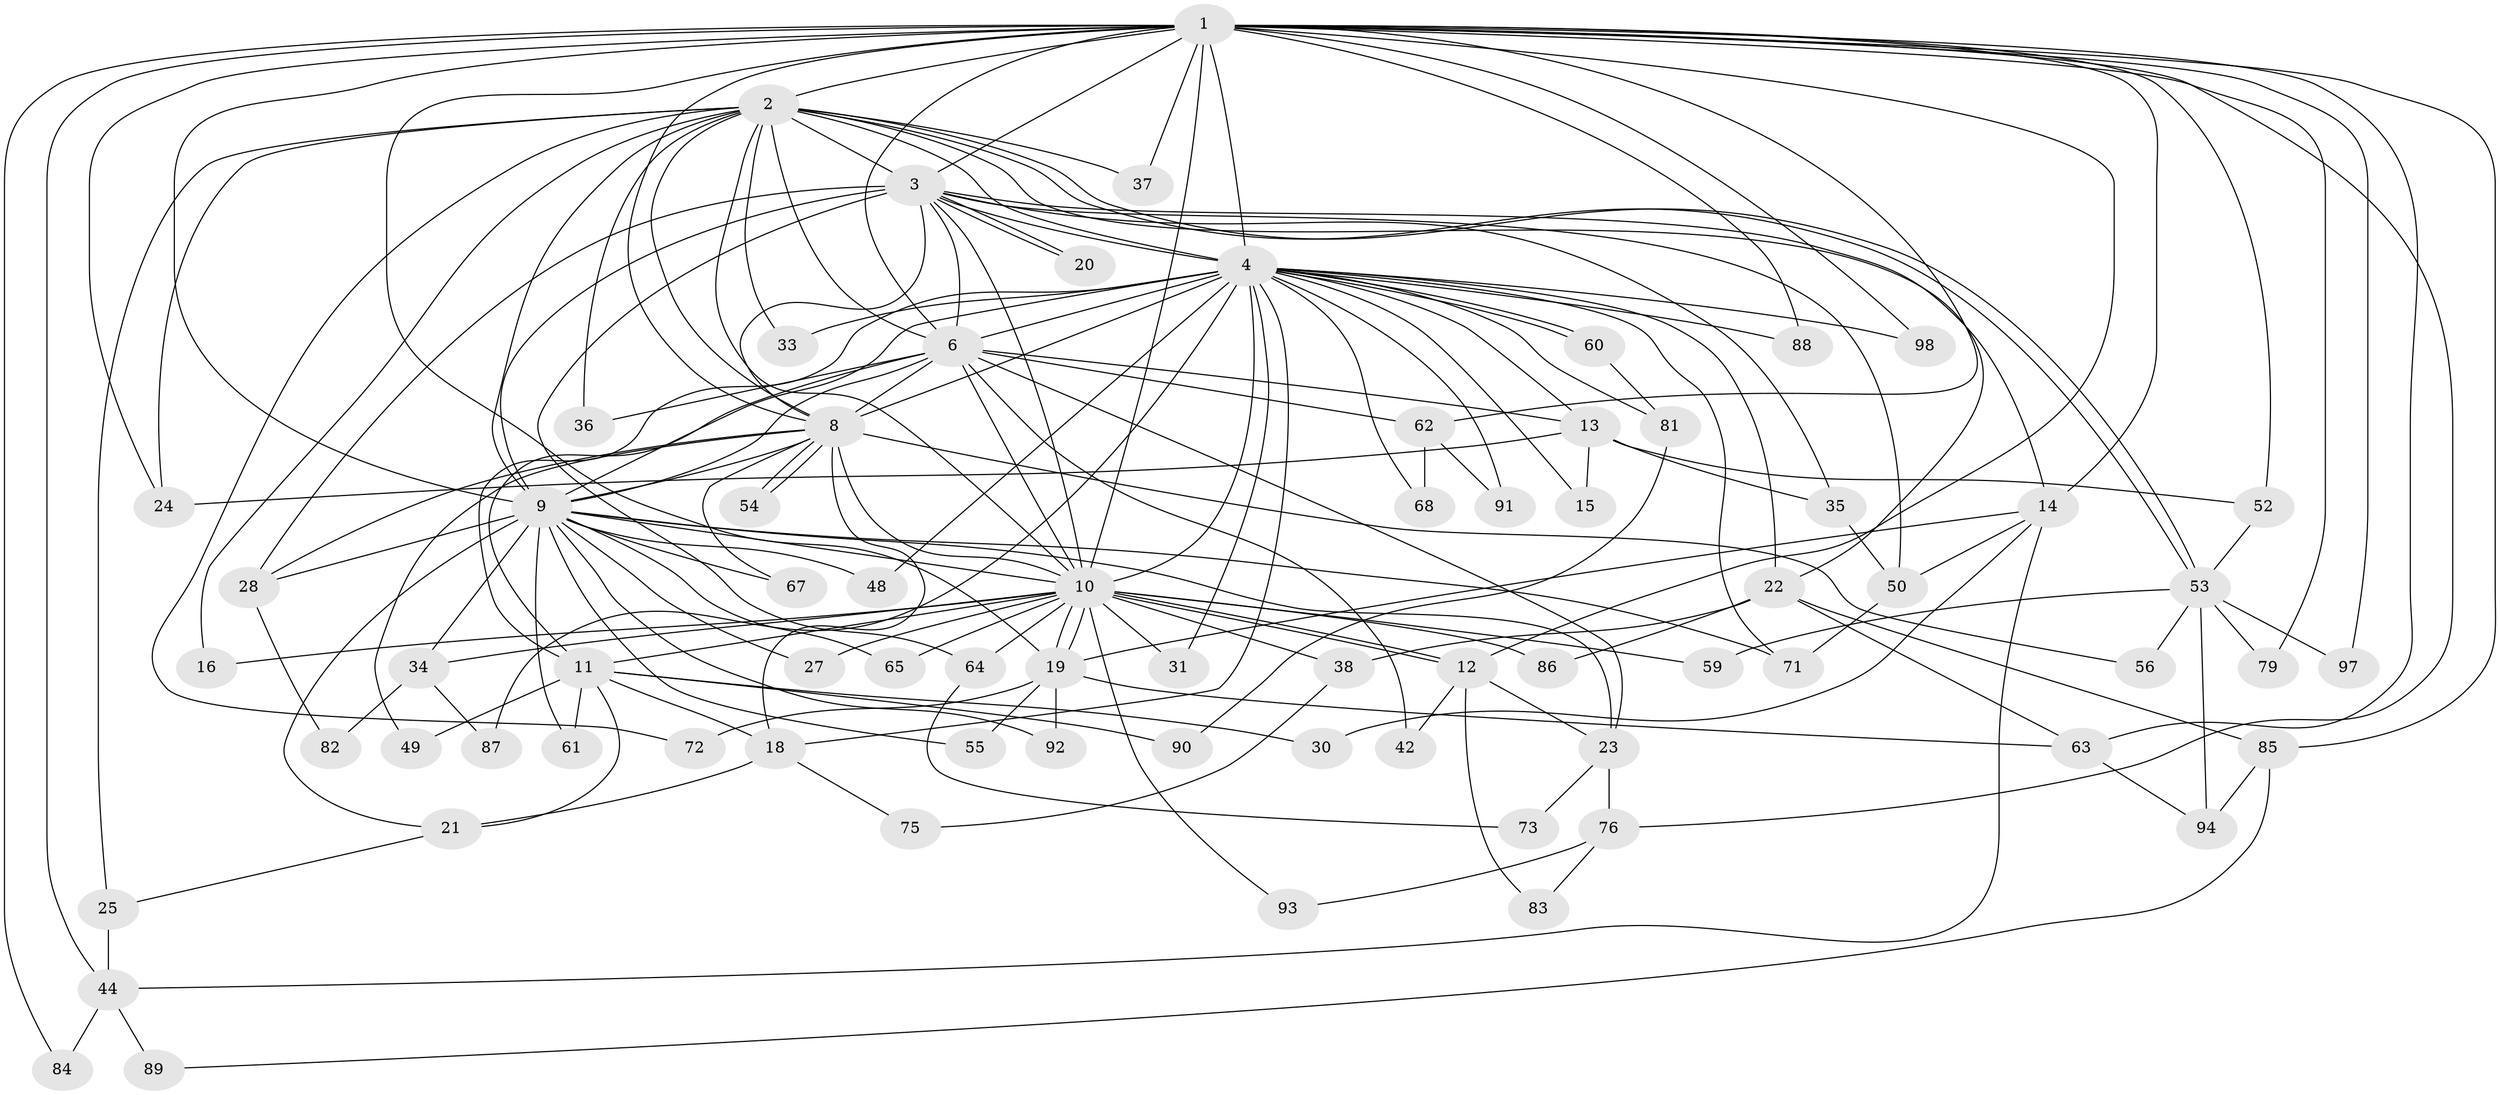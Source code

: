 // Generated by graph-tools (version 1.1) at 2025/51/02/27/25 19:51:53]
// undirected, 73 vertices, 173 edges
graph export_dot {
graph [start="1"]
  node [color=gray90,style=filled];
  1 [super="+5"];
  2 [super="+43"];
  3 [super="+40"];
  4 [super="+7"];
  6 [super="+74"];
  8 [super="+32"];
  9 [super="+77"];
  10 [super="+29"];
  11 [super="+17"];
  12 [super="+46"];
  13 [super="+39"];
  14 [super="+58"];
  15 [super="+66"];
  16;
  18 [super="+26"];
  19 [super="+45"];
  20;
  21;
  22 [super="+47"];
  23 [super="+51"];
  24;
  25 [super="+80"];
  27;
  28 [super="+41"];
  30;
  31;
  33;
  34;
  35;
  36;
  37;
  38;
  42;
  44 [super="+70"];
  48;
  49;
  50 [super="+69"];
  52 [super="+57"];
  53;
  54;
  55;
  56;
  59;
  60;
  61;
  62;
  63 [super="+78"];
  64;
  65;
  67;
  68;
  71 [super="+96"];
  72;
  73;
  75;
  76;
  79;
  81;
  82;
  83;
  84;
  85;
  86;
  87;
  88;
  89;
  90;
  91;
  92;
  93;
  94 [super="+95"];
  97;
  98;
  1 -- 2 [weight=2];
  1 -- 3 [weight=2];
  1 -- 4 [weight=4];
  1 -- 6 [weight=2];
  1 -- 8 [weight=2];
  1 -- 9 [weight=2];
  1 -- 10 [weight=2];
  1 -- 14;
  1 -- 37;
  1 -- 52;
  1 -- 63;
  1 -- 76;
  1 -- 79;
  1 -- 84;
  1 -- 85;
  1 -- 88;
  1 -- 97;
  1 -- 98;
  1 -- 12;
  1 -- 44;
  1 -- 24;
  1 -- 62;
  1 -- 19;
  2 -- 3 [weight=2];
  2 -- 4 [weight=2];
  2 -- 6 [weight=2];
  2 -- 8;
  2 -- 9;
  2 -- 10;
  2 -- 16;
  2 -- 22;
  2 -- 25 [weight=2];
  2 -- 33;
  2 -- 36;
  2 -- 37;
  2 -- 53;
  2 -- 53;
  2 -- 72;
  2 -- 24;
  3 -- 4 [weight=2];
  3 -- 6;
  3 -- 8;
  3 -- 9;
  3 -- 10;
  3 -- 14;
  3 -- 20;
  3 -- 20;
  3 -- 28;
  3 -- 35;
  3 -- 64;
  3 -- 50;
  4 -- 6 [weight=2];
  4 -- 8 [weight=2];
  4 -- 9 [weight=2];
  4 -- 10 [weight=2];
  4 -- 11 [weight=2];
  4 -- 13;
  4 -- 18;
  4 -- 22 [weight=2];
  4 -- 31;
  4 -- 60;
  4 -- 60;
  4 -- 68;
  4 -- 71;
  4 -- 91;
  4 -- 98;
  4 -- 15 [weight=2];
  4 -- 81;
  4 -- 87;
  4 -- 88;
  4 -- 33;
  4 -- 48;
  6 -- 8;
  6 -- 9;
  6 -- 10;
  6 -- 13 [weight=2];
  6 -- 23;
  6 -- 36;
  6 -- 42;
  6 -- 62;
  6 -- 11;
  8 -- 9 [weight=2];
  8 -- 10;
  8 -- 18;
  8 -- 28;
  8 -- 49;
  8 -- 54;
  8 -- 54;
  8 -- 56;
  8 -- 67;
  9 -- 10;
  9 -- 23;
  9 -- 27;
  9 -- 34;
  9 -- 48;
  9 -- 55;
  9 -- 61;
  9 -- 65;
  9 -- 67;
  9 -- 71;
  9 -- 92;
  9 -- 21;
  9 -- 28;
  10 -- 12;
  10 -- 12;
  10 -- 16;
  10 -- 19;
  10 -- 19;
  10 -- 27;
  10 -- 31;
  10 -- 34;
  10 -- 38;
  10 -- 59;
  10 -- 64;
  10 -- 65;
  10 -- 86;
  10 -- 93;
  10 -- 11;
  11 -- 21;
  11 -- 30;
  11 -- 49;
  11 -- 61;
  11 -- 90;
  11 -- 18;
  12 -- 42;
  12 -- 83;
  12 -- 23;
  13 -- 15;
  13 -- 24;
  13 -- 35;
  13 -- 52;
  14 -- 30;
  14 -- 44;
  14 -- 50;
  14 -- 19;
  18 -- 21;
  18 -- 75;
  19 -- 63;
  19 -- 55;
  19 -- 72;
  19 -- 92;
  21 -- 25;
  22 -- 38;
  22 -- 85;
  22 -- 86;
  22 -- 63;
  23 -- 76;
  23 -- 73;
  25 -- 44;
  28 -- 82;
  34 -- 82;
  34 -- 87;
  35 -- 50;
  38 -- 75;
  44 -- 84;
  44 -- 89;
  50 -- 71;
  52 -- 53;
  53 -- 56;
  53 -- 59;
  53 -- 79;
  53 -- 94;
  53 -- 97;
  60 -- 81;
  62 -- 68;
  62 -- 91;
  63 -- 94;
  64 -- 73;
  76 -- 83;
  76 -- 93;
  81 -- 90;
  85 -- 89;
  85 -- 94;
}
